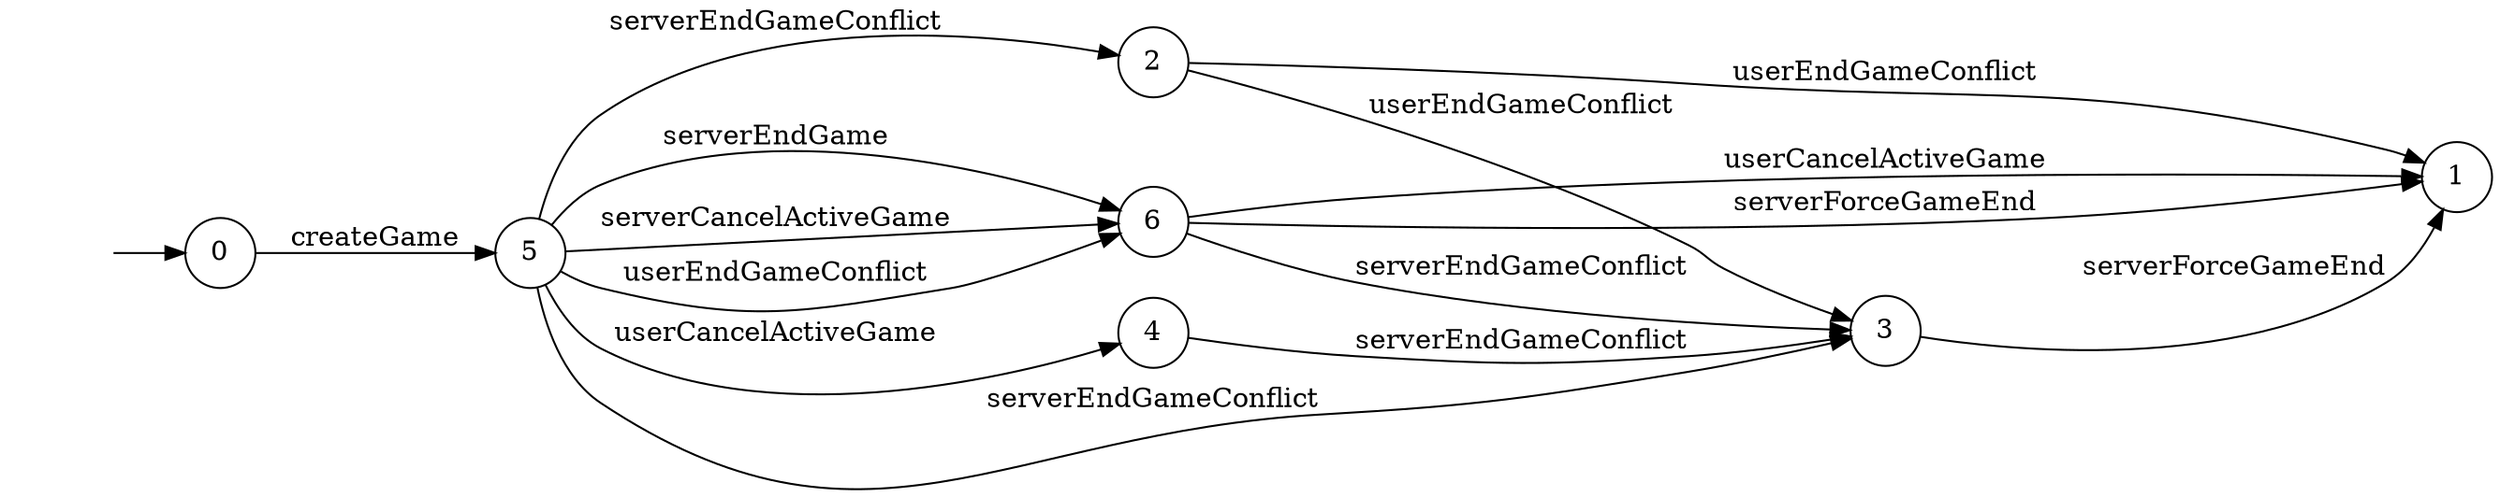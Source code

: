 digraph "./InvConPlus/Dapp-Automata-data/result/model/0xeb6f4ec38a347110941e86e691c2ca03e271df3b/GameChannel/FSM-5" {
	graph [rankdir=LR]
	"" [label="" shape=plaintext]
	0 [label=0 shape=circle]
	2 [label=2 shape=circle]
	6 [label=6 shape=circle]
	4 [label=4 shape=circle]
	3 [label=3 shape=circle]
	1 [label=1 shape=circle]
	5 [label=5 shape=circle]
	"" -> 0 [label=""]
	0 -> 5 [label=createGame]
	6 -> 1 [label=userCancelActiveGame]
	6 -> 1 [label=serverForceGameEnd]
	6 -> 3 [label=serverEndGameConflict]
	2 -> 1 [label=userEndGameConflict]
	2 -> 3 [label=userEndGameConflict]
	3 -> 1 [label=serverForceGameEnd]
	4 -> 3 [label=serverEndGameConflict]
	5 -> 6 [label=serverEndGame]
	5 -> 4 [label=userCancelActiveGame]
	5 -> 6 [label=serverCancelActiveGame]
	5 -> 6 [label=userEndGameConflict]
	5 -> 3 [label=serverEndGameConflict]
	5 -> 2 [label=serverEndGameConflict]
}
